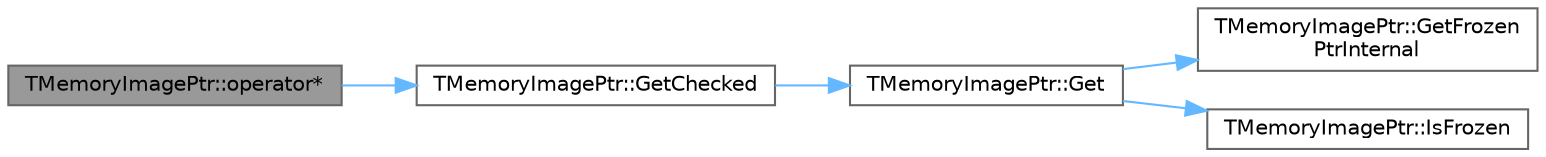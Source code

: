 digraph "TMemoryImagePtr::operator*"
{
 // INTERACTIVE_SVG=YES
 // LATEX_PDF_SIZE
  bgcolor="transparent";
  edge [fontname=Helvetica,fontsize=10,labelfontname=Helvetica,labelfontsize=10];
  node [fontname=Helvetica,fontsize=10,shape=box,height=0.2,width=0.4];
  rankdir="LR";
  Node1 [id="Node000001",label="TMemoryImagePtr::operator*",height=0.2,width=0.4,color="gray40", fillcolor="grey60", style="filled", fontcolor="black",tooltip=" "];
  Node1 -> Node2 [id="edge1_Node000001_Node000002",color="steelblue1",style="solid",tooltip=" "];
  Node2 [id="Node000002",label="TMemoryImagePtr::GetChecked",height=0.2,width=0.4,color="grey40", fillcolor="white", style="filled",URL="$d3/d87/classTMemoryImagePtr.html#a660b462410d533abbc4391ff4366c873",tooltip=" "];
  Node2 -> Node3 [id="edge2_Node000002_Node000003",color="steelblue1",style="solid",tooltip=" "];
  Node3 [id="Node000003",label="TMemoryImagePtr::Get",height=0.2,width=0.4,color="grey40", fillcolor="white", style="filled",URL="$d3/d87/classTMemoryImagePtr.html#a62be375285ef97a5156857f1a9a0eec5",tooltip=" "];
  Node3 -> Node4 [id="edge3_Node000003_Node000004",color="steelblue1",style="solid",tooltip=" "];
  Node4 [id="Node000004",label="TMemoryImagePtr::GetFrozen\lPtrInternal",height=0.2,width=0.4,color="grey40", fillcolor="white", style="filled",URL="$d3/d87/classTMemoryImagePtr.html#a574aafa749dfb83ac87f50d66b22150d",tooltip=" "];
  Node3 -> Node5 [id="edge4_Node000003_Node000005",color="steelblue1",style="solid",tooltip=" "];
  Node5 [id="Node000005",label="TMemoryImagePtr::IsFrozen",height=0.2,width=0.4,color="grey40", fillcolor="white", style="filled",URL="$d3/d87/classTMemoryImagePtr.html#a858b66bc94d0d7ee99ddf83514fd4826",tooltip=" "];
}
